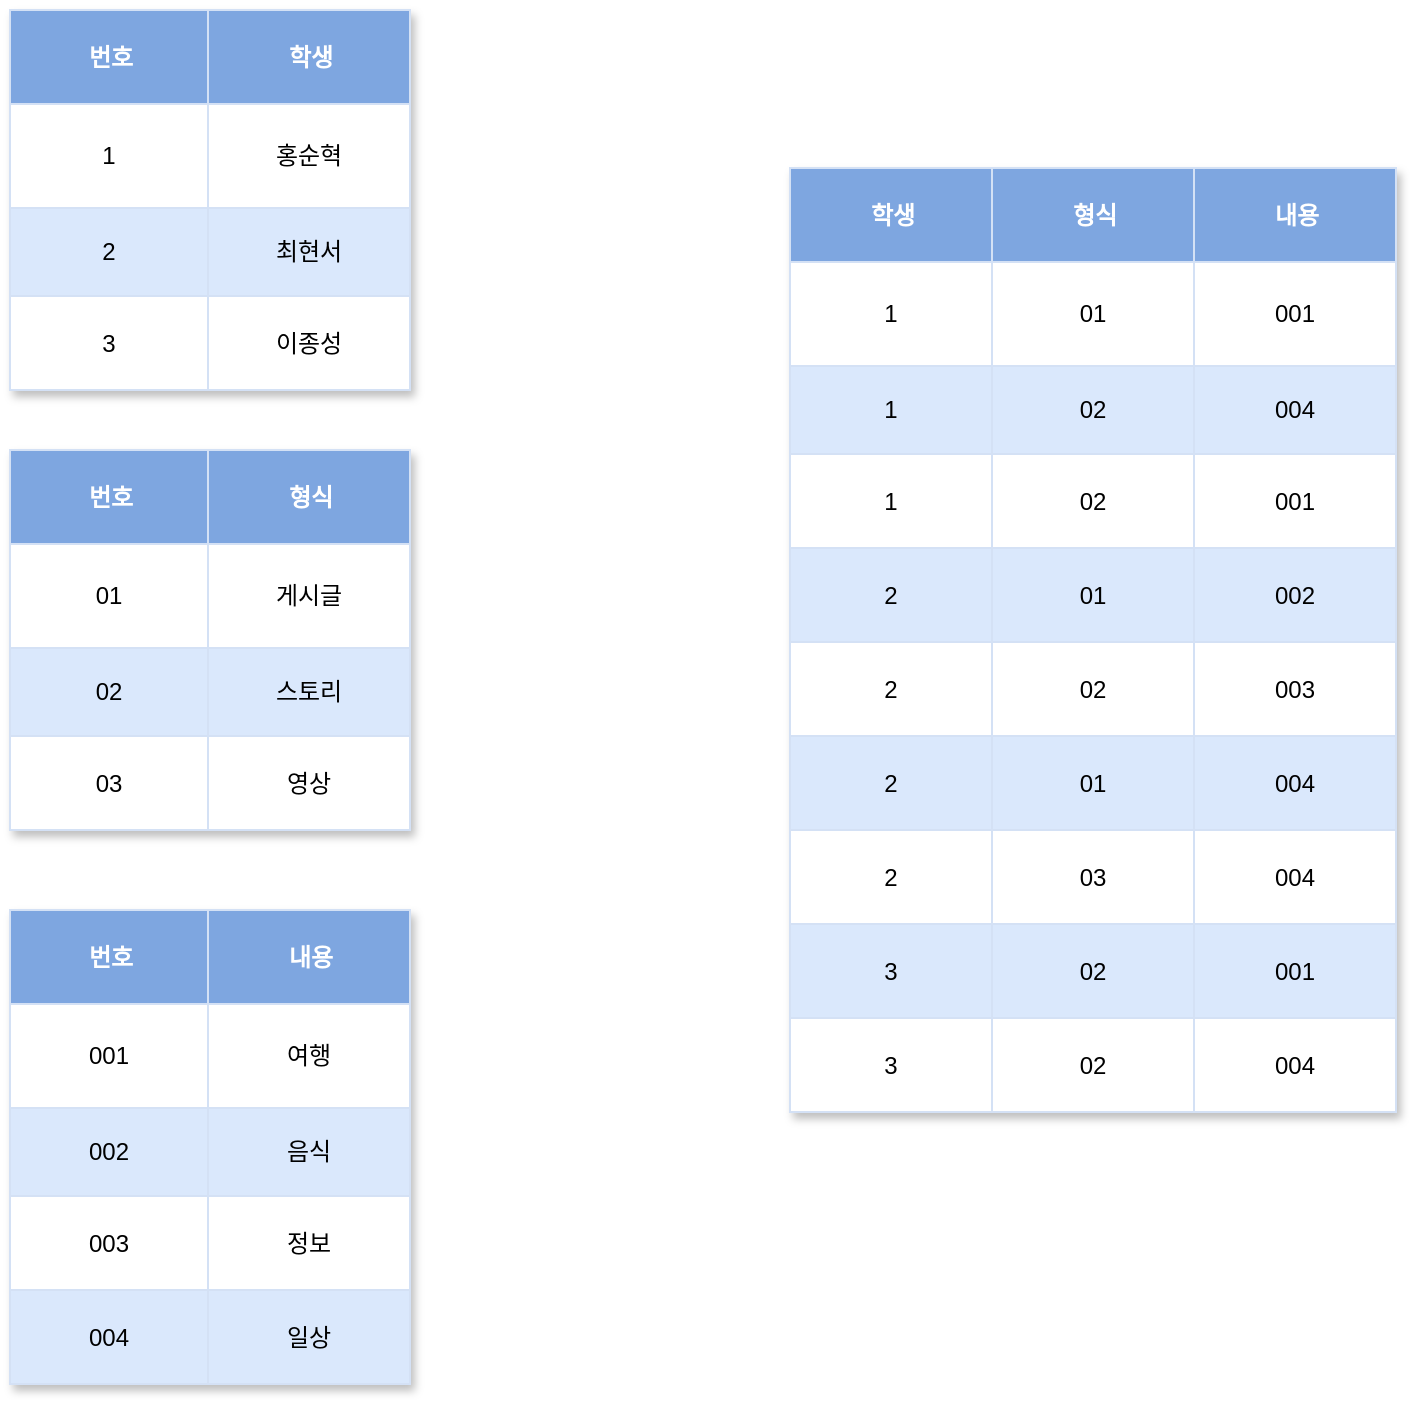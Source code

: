 <mxfile version="20.8.21" type="github">
  <diagram name="페이지-1" id="Q5ausBsm_VCxKQdPQ3gf">
    <mxGraphModel dx="1434" dy="764" grid="1" gridSize="10" guides="1" tooltips="1" connect="1" arrows="1" fold="1" page="1" pageScale="1" pageWidth="827" pageHeight="1169" math="0" shadow="0">
      <root>
        <mxCell id="0" />
        <mxCell id="1" parent="0" />
        <mxCell id="0RWG_MwPScEIBFE-M8k6-78" value="Assets" style="childLayout=tableLayout;recursiveResize=0;strokeColor=#D4E1F5;fillColor=#7EA6E0;shadow=1;strokeWidth=1;gradientColor=none;" vertex="1" parent="1">
          <mxGeometry x="50" y="480" width="200" height="237" as="geometry" />
        </mxCell>
        <mxCell id="0RWG_MwPScEIBFE-M8k6-79" style="shape=tableRow;horizontal=0;startSize=0;swimlaneHead=0;swimlaneBody=0;top=0;left=0;bottom=0;right=0;dropTarget=0;collapsible=0;recursiveResize=0;expand=0;fontStyle=0;strokeColor=#D4E1F5;fillColor=#ffffff;strokeWidth=1;" vertex="1" parent="0RWG_MwPScEIBFE-M8k6-78">
          <mxGeometry width="200" height="47" as="geometry" />
        </mxCell>
        <mxCell id="0RWG_MwPScEIBFE-M8k6-80" value="번호" style="connectable=0;recursiveResize=0;strokeColor=#D4E1F5;fillColor=#7EA6E0;align=center;fontStyle=1;fontColor=#FFFFFF;html=1;strokeWidth=1;fillStyle=auto;" vertex="1" parent="0RWG_MwPScEIBFE-M8k6-79">
          <mxGeometry width="99" height="47" as="geometry">
            <mxRectangle width="99" height="47" as="alternateBounds" />
          </mxGeometry>
        </mxCell>
        <mxCell id="0RWG_MwPScEIBFE-M8k6-81" value="내용" style="connectable=0;recursiveResize=0;strokeColor=#D4E1F5;fillColor=#7EA6E0;align=center;fontStyle=1;fontColor=#FFFFFF;html=1;strokeWidth=1;" vertex="1" parent="0RWG_MwPScEIBFE-M8k6-79">
          <mxGeometry x="99" width="101" height="47" as="geometry">
            <mxRectangle width="101" height="47" as="alternateBounds" />
          </mxGeometry>
        </mxCell>
        <mxCell id="0RWG_MwPScEIBFE-M8k6-82" value="" style="shape=tableRow;horizontal=0;startSize=0;swimlaneHead=0;swimlaneBody=0;top=0;left=0;bottom=0;right=0;dropTarget=0;collapsible=0;recursiveResize=0;expand=0;fontStyle=0;strokeColor=#D4E1F5;fillColor=#ffffff;strokeWidth=1;" vertex="1" parent="0RWG_MwPScEIBFE-M8k6-78">
          <mxGeometry y="47" width="200" height="52" as="geometry" />
        </mxCell>
        <mxCell id="0RWG_MwPScEIBFE-M8k6-83" value="001" style="connectable=0;recursiveResize=0;strokeColor=#D4E1F5;fillColor=inherit;align=center;whiteSpace=wrap;html=1;strokeWidth=1;" vertex="1" parent="0RWG_MwPScEIBFE-M8k6-82">
          <mxGeometry width="99" height="52" as="geometry">
            <mxRectangle width="99" height="52" as="alternateBounds" />
          </mxGeometry>
        </mxCell>
        <mxCell id="0RWG_MwPScEIBFE-M8k6-84" value="여행" style="connectable=0;recursiveResize=0;strokeColor=#D4E1F5;fillColor=inherit;align=center;whiteSpace=wrap;html=1;strokeWidth=1;" vertex="1" parent="0RWG_MwPScEIBFE-M8k6-82">
          <mxGeometry x="99" width="101" height="52" as="geometry">
            <mxRectangle width="101" height="52" as="alternateBounds" />
          </mxGeometry>
        </mxCell>
        <mxCell id="0RWG_MwPScEIBFE-M8k6-85" value="" style="shape=tableRow;horizontal=0;startSize=0;swimlaneHead=0;swimlaneBody=0;top=0;left=0;bottom=0;right=0;dropTarget=0;collapsible=0;recursiveResize=0;expand=0;fontStyle=1;strokeColor=#D4E1F5;fillColor=#EAF2D3;strokeWidth=1;" vertex="1" parent="0RWG_MwPScEIBFE-M8k6-78">
          <mxGeometry y="99" width="200" height="44" as="geometry" />
        </mxCell>
        <mxCell id="0RWG_MwPScEIBFE-M8k6-86" value="002" style="connectable=0;recursiveResize=0;strokeColor=#D4E1F5;fillColor=#dae8fc;whiteSpace=wrap;html=1;strokeWidth=1;" vertex="1" parent="0RWG_MwPScEIBFE-M8k6-85">
          <mxGeometry width="99" height="44" as="geometry">
            <mxRectangle width="99" height="44" as="alternateBounds" />
          </mxGeometry>
        </mxCell>
        <mxCell id="0RWG_MwPScEIBFE-M8k6-87" value="음식" style="connectable=0;recursiveResize=0;strokeColor=#D4E1F5;fillColor=#dae8fc;whiteSpace=wrap;html=1;strokeWidth=1;" vertex="1" parent="0RWG_MwPScEIBFE-M8k6-85">
          <mxGeometry x="99" width="101" height="44" as="geometry">
            <mxRectangle width="101" height="44" as="alternateBounds" />
          </mxGeometry>
        </mxCell>
        <mxCell id="0RWG_MwPScEIBFE-M8k6-88" value="" style="shape=tableRow;horizontal=0;startSize=0;swimlaneHead=0;swimlaneBody=0;top=0;left=0;bottom=0;right=0;dropTarget=0;collapsible=0;recursiveResize=0;expand=0;fontStyle=0;strokeColor=#D4E1F5;fillColor=#ffffff;strokeWidth=1;" vertex="1" parent="0RWG_MwPScEIBFE-M8k6-78">
          <mxGeometry y="143" width="200" height="47" as="geometry" />
        </mxCell>
        <mxCell id="0RWG_MwPScEIBFE-M8k6-89" value="003" style="connectable=0;recursiveResize=0;strokeColor=#D4E1F5;fillColor=inherit;fontStyle=0;align=center;whiteSpace=wrap;html=1;strokeWidth=1;" vertex="1" parent="0RWG_MwPScEIBFE-M8k6-88">
          <mxGeometry width="99" height="47" as="geometry">
            <mxRectangle width="99" height="47" as="alternateBounds" />
          </mxGeometry>
        </mxCell>
        <mxCell id="0RWG_MwPScEIBFE-M8k6-90" value="정보" style="connectable=0;recursiveResize=0;strokeColor=#D4E1F5;fillColor=inherit;fontStyle=0;align=center;whiteSpace=wrap;html=1;strokeWidth=1;" vertex="1" parent="0RWG_MwPScEIBFE-M8k6-88">
          <mxGeometry x="99" width="101" height="47" as="geometry">
            <mxRectangle width="101" height="47" as="alternateBounds" />
          </mxGeometry>
        </mxCell>
        <mxCell id="0RWG_MwPScEIBFE-M8k6-91" style="shape=tableRow;horizontal=0;startSize=0;swimlaneHead=0;swimlaneBody=0;top=0;left=0;bottom=0;right=0;dropTarget=0;collapsible=0;recursiveResize=0;expand=0;fontStyle=0;strokeColor=#6c8ebf;fillColor=#dae8fc;strokeWidth=1;" vertex="1" parent="0RWG_MwPScEIBFE-M8k6-78">
          <mxGeometry y="190" width="200" height="47" as="geometry" />
        </mxCell>
        <mxCell id="0RWG_MwPScEIBFE-M8k6-92" value="004" style="connectable=0;recursiveResize=0;strokeColor=#D4E1F5;fillColor=inherit;fontStyle=0;align=center;whiteSpace=wrap;html=1;strokeWidth=1;" vertex="1" parent="0RWG_MwPScEIBFE-M8k6-91">
          <mxGeometry width="99" height="47" as="geometry">
            <mxRectangle width="99" height="47" as="alternateBounds" />
          </mxGeometry>
        </mxCell>
        <mxCell id="0RWG_MwPScEIBFE-M8k6-93" value="일상" style="connectable=0;recursiveResize=0;strokeColor=#D4E1F5;fillColor=inherit;fontStyle=0;align=center;whiteSpace=wrap;html=1;strokeWidth=1;" vertex="1" parent="0RWG_MwPScEIBFE-M8k6-91">
          <mxGeometry x="99" width="101" height="47" as="geometry">
            <mxRectangle width="101" height="47" as="alternateBounds" />
          </mxGeometry>
        </mxCell>
        <mxCell id="0RWG_MwPScEIBFE-M8k6-94" value="Assets" style="childLayout=tableLayout;recursiveResize=0;strokeColor=#D4E1F5;fillColor=#7EA6E0;shadow=1;strokeWidth=1;gradientColor=none;" vertex="1" parent="1">
          <mxGeometry x="50" y="250" width="200" height="190" as="geometry" />
        </mxCell>
        <mxCell id="0RWG_MwPScEIBFE-M8k6-95" style="shape=tableRow;horizontal=0;startSize=0;swimlaneHead=0;swimlaneBody=0;top=0;left=0;bottom=0;right=0;dropTarget=0;collapsible=0;recursiveResize=0;expand=0;fontStyle=0;strokeColor=#D4E1F5;fillColor=#ffffff;strokeWidth=1;" vertex="1" parent="0RWG_MwPScEIBFE-M8k6-94">
          <mxGeometry width="200" height="47" as="geometry" />
        </mxCell>
        <mxCell id="0RWG_MwPScEIBFE-M8k6-96" value="번호" style="connectable=0;recursiveResize=0;strokeColor=#D4E1F5;fillColor=#7EA6E0;align=center;fontStyle=1;fontColor=#FFFFFF;html=1;strokeWidth=1;fillStyle=auto;" vertex="1" parent="0RWG_MwPScEIBFE-M8k6-95">
          <mxGeometry width="99" height="47" as="geometry">
            <mxRectangle width="99" height="47" as="alternateBounds" />
          </mxGeometry>
        </mxCell>
        <mxCell id="0RWG_MwPScEIBFE-M8k6-97" value="형식" style="connectable=0;recursiveResize=0;strokeColor=#D4E1F5;fillColor=#7EA6E0;align=center;fontStyle=1;fontColor=#FFFFFF;html=1;strokeWidth=1;" vertex="1" parent="0RWG_MwPScEIBFE-M8k6-95">
          <mxGeometry x="99" width="101" height="47" as="geometry">
            <mxRectangle width="101" height="47" as="alternateBounds" />
          </mxGeometry>
        </mxCell>
        <mxCell id="0RWG_MwPScEIBFE-M8k6-98" value="" style="shape=tableRow;horizontal=0;startSize=0;swimlaneHead=0;swimlaneBody=0;top=0;left=0;bottom=0;right=0;dropTarget=0;collapsible=0;recursiveResize=0;expand=0;fontStyle=0;strokeColor=#D4E1F5;fillColor=#ffffff;strokeWidth=1;" vertex="1" parent="0RWG_MwPScEIBFE-M8k6-94">
          <mxGeometry y="47" width="200" height="52" as="geometry" />
        </mxCell>
        <mxCell id="0RWG_MwPScEIBFE-M8k6-99" value="01" style="connectable=0;recursiveResize=0;strokeColor=#D4E1F5;fillColor=inherit;align=center;whiteSpace=wrap;html=1;strokeWidth=1;" vertex="1" parent="0RWG_MwPScEIBFE-M8k6-98">
          <mxGeometry width="99" height="52" as="geometry">
            <mxRectangle width="99" height="52" as="alternateBounds" />
          </mxGeometry>
        </mxCell>
        <mxCell id="0RWG_MwPScEIBFE-M8k6-100" value="게시글" style="connectable=0;recursiveResize=0;strokeColor=#D4E1F5;fillColor=inherit;align=center;whiteSpace=wrap;html=1;strokeWidth=1;" vertex="1" parent="0RWG_MwPScEIBFE-M8k6-98">
          <mxGeometry x="99" width="101" height="52" as="geometry">
            <mxRectangle width="101" height="52" as="alternateBounds" />
          </mxGeometry>
        </mxCell>
        <mxCell id="0RWG_MwPScEIBFE-M8k6-101" value="" style="shape=tableRow;horizontal=0;startSize=0;swimlaneHead=0;swimlaneBody=0;top=0;left=0;bottom=0;right=0;dropTarget=0;collapsible=0;recursiveResize=0;expand=0;fontStyle=1;strokeColor=#D4E1F5;fillColor=#EAF2D3;strokeWidth=1;" vertex="1" parent="0RWG_MwPScEIBFE-M8k6-94">
          <mxGeometry y="99" width="200" height="44" as="geometry" />
        </mxCell>
        <mxCell id="0RWG_MwPScEIBFE-M8k6-102" value="02" style="connectable=0;recursiveResize=0;strokeColor=#D4E1F5;fillColor=#dae8fc;whiteSpace=wrap;html=1;strokeWidth=1;" vertex="1" parent="0RWG_MwPScEIBFE-M8k6-101">
          <mxGeometry width="99" height="44" as="geometry">
            <mxRectangle width="99" height="44" as="alternateBounds" />
          </mxGeometry>
        </mxCell>
        <mxCell id="0RWG_MwPScEIBFE-M8k6-103" value="스토리" style="connectable=0;recursiveResize=0;strokeColor=#D4E1F5;fillColor=#dae8fc;whiteSpace=wrap;html=1;strokeWidth=1;" vertex="1" parent="0RWG_MwPScEIBFE-M8k6-101">
          <mxGeometry x="99" width="101" height="44" as="geometry">
            <mxRectangle width="101" height="44" as="alternateBounds" />
          </mxGeometry>
        </mxCell>
        <mxCell id="0RWG_MwPScEIBFE-M8k6-104" value="" style="shape=tableRow;horizontal=0;startSize=0;swimlaneHead=0;swimlaneBody=0;top=0;left=0;bottom=0;right=0;dropTarget=0;collapsible=0;recursiveResize=0;expand=0;fontStyle=0;strokeColor=#D4E1F5;fillColor=#ffffff;strokeWidth=1;" vertex="1" parent="0RWG_MwPScEIBFE-M8k6-94">
          <mxGeometry y="143" width="200" height="47" as="geometry" />
        </mxCell>
        <mxCell id="0RWG_MwPScEIBFE-M8k6-105" value="03" style="connectable=0;recursiveResize=0;strokeColor=#D4E1F5;fillColor=inherit;fontStyle=0;align=center;whiteSpace=wrap;html=1;strokeWidth=1;" vertex="1" parent="0RWG_MwPScEIBFE-M8k6-104">
          <mxGeometry width="99" height="47" as="geometry">
            <mxRectangle width="99" height="47" as="alternateBounds" />
          </mxGeometry>
        </mxCell>
        <mxCell id="0RWG_MwPScEIBFE-M8k6-106" value="영상" style="connectable=0;recursiveResize=0;strokeColor=#D4E1F5;fillColor=inherit;fontStyle=0;align=center;whiteSpace=wrap;html=1;strokeWidth=1;" vertex="1" parent="0RWG_MwPScEIBFE-M8k6-104">
          <mxGeometry x="99" width="101" height="47" as="geometry">
            <mxRectangle width="101" height="47" as="alternateBounds" />
          </mxGeometry>
        </mxCell>
        <mxCell id="0RWG_MwPScEIBFE-M8k6-107" value="Assets" style="childLayout=tableLayout;recursiveResize=0;strokeColor=#D4E1F5;fillColor=#7EA6E0;shadow=1;strokeWidth=1;gradientColor=none;" vertex="1" parent="1">
          <mxGeometry x="50" y="30" width="200" height="190" as="geometry" />
        </mxCell>
        <mxCell id="0RWG_MwPScEIBFE-M8k6-108" style="shape=tableRow;horizontal=0;startSize=0;swimlaneHead=0;swimlaneBody=0;top=0;left=0;bottom=0;right=0;dropTarget=0;collapsible=0;recursiveResize=0;expand=0;fontStyle=0;strokeColor=#D4E1F5;fillColor=#ffffff;strokeWidth=1;" vertex="1" parent="0RWG_MwPScEIBFE-M8k6-107">
          <mxGeometry width="200" height="47" as="geometry" />
        </mxCell>
        <mxCell id="0RWG_MwPScEIBFE-M8k6-109" value="번호" style="connectable=0;recursiveResize=0;strokeColor=#D4E1F5;fillColor=#7EA6E0;align=center;fontStyle=1;fontColor=#FFFFFF;html=1;strokeWidth=1;fillStyle=auto;" vertex="1" parent="0RWG_MwPScEIBFE-M8k6-108">
          <mxGeometry width="99" height="47" as="geometry">
            <mxRectangle width="99" height="47" as="alternateBounds" />
          </mxGeometry>
        </mxCell>
        <mxCell id="0RWG_MwPScEIBFE-M8k6-110" value="학생" style="connectable=0;recursiveResize=0;strokeColor=#D4E1F5;fillColor=#7EA6E0;align=center;fontStyle=1;fontColor=#FFFFFF;html=1;strokeWidth=1;" vertex="1" parent="0RWG_MwPScEIBFE-M8k6-108">
          <mxGeometry x="99" width="101" height="47" as="geometry">
            <mxRectangle width="101" height="47" as="alternateBounds" />
          </mxGeometry>
        </mxCell>
        <mxCell id="0RWG_MwPScEIBFE-M8k6-111" value="" style="shape=tableRow;horizontal=0;startSize=0;swimlaneHead=0;swimlaneBody=0;top=0;left=0;bottom=0;right=0;dropTarget=0;collapsible=0;recursiveResize=0;expand=0;fontStyle=0;strokeColor=#D4E1F5;fillColor=#ffffff;strokeWidth=1;" vertex="1" parent="0RWG_MwPScEIBFE-M8k6-107">
          <mxGeometry y="47" width="200" height="52" as="geometry" />
        </mxCell>
        <mxCell id="0RWG_MwPScEIBFE-M8k6-112" value="1" style="connectable=0;recursiveResize=0;strokeColor=#D4E1F5;fillColor=inherit;align=center;whiteSpace=wrap;html=1;strokeWidth=1;" vertex="1" parent="0RWG_MwPScEIBFE-M8k6-111">
          <mxGeometry width="99" height="52" as="geometry">
            <mxRectangle width="99" height="52" as="alternateBounds" />
          </mxGeometry>
        </mxCell>
        <mxCell id="0RWG_MwPScEIBFE-M8k6-113" value="홍순혁" style="connectable=0;recursiveResize=0;strokeColor=#D4E1F5;fillColor=inherit;align=center;whiteSpace=wrap;html=1;strokeWidth=1;" vertex="1" parent="0RWG_MwPScEIBFE-M8k6-111">
          <mxGeometry x="99" width="101" height="52" as="geometry">
            <mxRectangle width="101" height="52" as="alternateBounds" />
          </mxGeometry>
        </mxCell>
        <mxCell id="0RWG_MwPScEIBFE-M8k6-114" value="" style="shape=tableRow;horizontal=0;startSize=0;swimlaneHead=0;swimlaneBody=0;top=0;left=0;bottom=0;right=0;dropTarget=0;collapsible=0;recursiveResize=0;expand=0;fontStyle=1;strokeColor=#D4E1F5;fillColor=#EAF2D3;strokeWidth=1;" vertex="1" parent="0RWG_MwPScEIBFE-M8k6-107">
          <mxGeometry y="99" width="200" height="44" as="geometry" />
        </mxCell>
        <mxCell id="0RWG_MwPScEIBFE-M8k6-115" value="2" style="connectable=0;recursiveResize=0;strokeColor=#D4E1F5;fillColor=#dae8fc;whiteSpace=wrap;html=1;strokeWidth=1;" vertex="1" parent="0RWG_MwPScEIBFE-M8k6-114">
          <mxGeometry width="99" height="44" as="geometry">
            <mxRectangle width="99" height="44" as="alternateBounds" />
          </mxGeometry>
        </mxCell>
        <mxCell id="0RWG_MwPScEIBFE-M8k6-116" value="최현서" style="connectable=0;recursiveResize=0;strokeColor=#D4E1F5;fillColor=#dae8fc;whiteSpace=wrap;html=1;strokeWidth=1;" vertex="1" parent="0RWG_MwPScEIBFE-M8k6-114">
          <mxGeometry x="99" width="101" height="44" as="geometry">
            <mxRectangle width="101" height="44" as="alternateBounds" />
          </mxGeometry>
        </mxCell>
        <mxCell id="0RWG_MwPScEIBFE-M8k6-117" value="" style="shape=tableRow;horizontal=0;startSize=0;swimlaneHead=0;swimlaneBody=0;top=0;left=0;bottom=0;right=0;dropTarget=0;collapsible=0;recursiveResize=0;expand=0;fontStyle=0;strokeColor=#D4E1F5;fillColor=#ffffff;strokeWidth=1;" vertex="1" parent="0RWG_MwPScEIBFE-M8k6-107">
          <mxGeometry y="143" width="200" height="47" as="geometry" />
        </mxCell>
        <mxCell id="0RWG_MwPScEIBFE-M8k6-118" value="3" style="connectable=0;recursiveResize=0;strokeColor=#D4E1F5;fillColor=inherit;fontStyle=0;align=center;whiteSpace=wrap;html=1;strokeWidth=1;" vertex="1" parent="0RWG_MwPScEIBFE-M8k6-117">
          <mxGeometry width="99" height="47" as="geometry">
            <mxRectangle width="99" height="47" as="alternateBounds" />
          </mxGeometry>
        </mxCell>
        <mxCell id="0RWG_MwPScEIBFE-M8k6-119" value="이종성" style="connectable=0;recursiveResize=0;strokeColor=#D4E1F5;fillColor=inherit;fontStyle=0;align=center;whiteSpace=wrap;html=1;strokeWidth=1;" vertex="1" parent="0RWG_MwPScEIBFE-M8k6-117">
          <mxGeometry x="99" width="101" height="47" as="geometry">
            <mxRectangle width="101" height="47" as="alternateBounds" />
          </mxGeometry>
        </mxCell>
        <mxCell id="0RWG_MwPScEIBFE-M8k6-120" value="Assets" style="childLayout=tableLayout;recursiveResize=0;strokeColor=#D4E1F5;fillColor=#7EA6E0;shadow=1;strokeWidth=1;gradientColor=none;" vertex="1" parent="1">
          <mxGeometry x="440" y="109" width="303" height="472" as="geometry" />
        </mxCell>
        <mxCell id="0RWG_MwPScEIBFE-M8k6-121" style="shape=tableRow;horizontal=0;startSize=0;swimlaneHead=0;swimlaneBody=0;top=0;left=0;bottom=0;right=0;dropTarget=0;collapsible=0;recursiveResize=0;expand=0;fontStyle=0;strokeColor=#D4E1F5;fillColor=#ffffff;strokeWidth=1;" vertex="1" parent="0RWG_MwPScEIBFE-M8k6-120">
          <mxGeometry width="303" height="47" as="geometry" />
        </mxCell>
        <mxCell id="0RWG_MwPScEIBFE-M8k6-123" value="학생" style="connectable=0;recursiveResize=0;strokeColor=#D4E1F5;fillColor=#7EA6E0;align=center;fontStyle=1;fontColor=#FFFFFF;html=1;strokeWidth=1;" vertex="1" parent="0RWG_MwPScEIBFE-M8k6-121">
          <mxGeometry width="101" height="47" as="geometry">
            <mxRectangle width="101" height="47" as="alternateBounds" />
          </mxGeometry>
        </mxCell>
        <mxCell id="0RWG_MwPScEIBFE-M8k6-133" value="형식" style="connectable=0;recursiveResize=0;strokeColor=#D4E1F5;fillColor=#7EA6E0;align=center;fontStyle=1;fontColor=#FFFFFF;html=1;strokeWidth=1;" vertex="1" parent="0RWG_MwPScEIBFE-M8k6-121">
          <mxGeometry x="101" width="101" height="47" as="geometry">
            <mxRectangle width="101" height="47" as="alternateBounds" />
          </mxGeometry>
        </mxCell>
        <mxCell id="0RWG_MwPScEIBFE-M8k6-137" value="내용" style="connectable=0;recursiveResize=0;strokeColor=#D4E1F5;fillColor=#7EA6E0;align=center;fontStyle=1;fontColor=#FFFFFF;html=1;strokeWidth=1;" vertex="1" parent="0RWG_MwPScEIBFE-M8k6-121">
          <mxGeometry x="202" width="101" height="47" as="geometry">
            <mxRectangle width="101" height="47" as="alternateBounds" />
          </mxGeometry>
        </mxCell>
        <mxCell id="0RWG_MwPScEIBFE-M8k6-124" value="" style="shape=tableRow;horizontal=0;startSize=0;swimlaneHead=0;swimlaneBody=0;top=0;left=0;bottom=0;right=0;dropTarget=0;collapsible=0;recursiveResize=0;expand=0;fontStyle=0;strokeColor=#D4E1F5;fillColor=#ffffff;strokeWidth=1;" vertex="1" parent="0RWG_MwPScEIBFE-M8k6-120">
          <mxGeometry y="47" width="303" height="52" as="geometry" />
        </mxCell>
        <mxCell id="0RWG_MwPScEIBFE-M8k6-126" value="1" style="connectable=0;recursiveResize=0;strokeColor=#D4E1F5;fillColor=inherit;align=center;whiteSpace=wrap;html=1;strokeWidth=1;" vertex="1" parent="0RWG_MwPScEIBFE-M8k6-124">
          <mxGeometry width="101" height="52" as="geometry">
            <mxRectangle width="101" height="52" as="alternateBounds" />
          </mxGeometry>
        </mxCell>
        <mxCell id="0RWG_MwPScEIBFE-M8k6-134" value="01" style="connectable=0;recursiveResize=0;strokeColor=#D4E1F5;fillColor=inherit;align=center;whiteSpace=wrap;html=1;strokeWidth=1;" vertex="1" parent="0RWG_MwPScEIBFE-M8k6-124">
          <mxGeometry x="101" width="101" height="52" as="geometry">
            <mxRectangle width="101" height="52" as="alternateBounds" />
          </mxGeometry>
        </mxCell>
        <mxCell id="0RWG_MwPScEIBFE-M8k6-138" value="001" style="connectable=0;recursiveResize=0;strokeColor=#D4E1F5;fillColor=inherit;align=center;whiteSpace=wrap;html=1;strokeWidth=1;" vertex="1" parent="0RWG_MwPScEIBFE-M8k6-124">
          <mxGeometry x="202" width="101" height="52" as="geometry">
            <mxRectangle width="101" height="52" as="alternateBounds" />
          </mxGeometry>
        </mxCell>
        <mxCell id="0RWG_MwPScEIBFE-M8k6-127" value="" style="shape=tableRow;horizontal=0;startSize=0;swimlaneHead=0;swimlaneBody=0;top=0;left=0;bottom=0;right=0;dropTarget=0;collapsible=0;recursiveResize=0;expand=0;fontStyle=1;strokeColor=#D4E1F5;fillColor=#EAF2D3;strokeWidth=1;" vertex="1" parent="0RWG_MwPScEIBFE-M8k6-120">
          <mxGeometry y="99" width="303" height="44" as="geometry" />
        </mxCell>
        <mxCell id="0RWG_MwPScEIBFE-M8k6-129" value="1" style="connectable=0;recursiveResize=0;strokeColor=#D4E1F5;fillColor=#dae8fc;whiteSpace=wrap;html=1;strokeWidth=1;" vertex="1" parent="0RWG_MwPScEIBFE-M8k6-127">
          <mxGeometry width="101" height="44" as="geometry">
            <mxRectangle width="101" height="44" as="alternateBounds" />
          </mxGeometry>
        </mxCell>
        <mxCell id="0RWG_MwPScEIBFE-M8k6-135" value="02" style="connectable=0;recursiveResize=0;strokeColor=#D4E1F5;fillColor=#dae8fc;whiteSpace=wrap;html=1;strokeWidth=1;" vertex="1" parent="0RWG_MwPScEIBFE-M8k6-127">
          <mxGeometry x="101" width="101" height="44" as="geometry">
            <mxRectangle width="101" height="44" as="alternateBounds" />
          </mxGeometry>
        </mxCell>
        <mxCell id="0RWG_MwPScEIBFE-M8k6-139" value="004" style="connectable=0;recursiveResize=0;strokeColor=#D4E1F5;fillColor=#dae8fc;whiteSpace=wrap;html=1;strokeWidth=1;" vertex="1" parent="0RWG_MwPScEIBFE-M8k6-127">
          <mxGeometry x="202" width="101" height="44" as="geometry">
            <mxRectangle width="101" height="44" as="alternateBounds" />
          </mxGeometry>
        </mxCell>
        <mxCell id="0RWG_MwPScEIBFE-M8k6-130" value="" style="shape=tableRow;horizontal=0;startSize=0;swimlaneHead=0;swimlaneBody=0;top=0;left=0;bottom=0;right=0;dropTarget=0;collapsible=0;recursiveResize=0;expand=0;fontStyle=0;strokeColor=#D4E1F5;fillColor=#ffffff;strokeWidth=1;" vertex="1" parent="0RWG_MwPScEIBFE-M8k6-120">
          <mxGeometry y="143" width="303" height="47" as="geometry" />
        </mxCell>
        <mxCell id="0RWG_MwPScEIBFE-M8k6-132" value="1" style="connectable=0;recursiveResize=0;strokeColor=#D4E1F5;fillColor=inherit;fontStyle=0;align=center;whiteSpace=wrap;html=1;strokeWidth=1;" vertex="1" parent="0RWG_MwPScEIBFE-M8k6-130">
          <mxGeometry width="101" height="47" as="geometry">
            <mxRectangle width="101" height="47" as="alternateBounds" />
          </mxGeometry>
        </mxCell>
        <mxCell id="0RWG_MwPScEIBFE-M8k6-136" value="02" style="connectable=0;recursiveResize=0;strokeColor=#D4E1F5;fillColor=inherit;fontStyle=0;align=center;whiteSpace=wrap;html=1;strokeWidth=1;" vertex="1" parent="0RWG_MwPScEIBFE-M8k6-130">
          <mxGeometry x="101" width="101" height="47" as="geometry">
            <mxRectangle width="101" height="47" as="alternateBounds" />
          </mxGeometry>
        </mxCell>
        <mxCell id="0RWG_MwPScEIBFE-M8k6-140" value="001" style="connectable=0;recursiveResize=0;strokeColor=#D4E1F5;fillColor=inherit;fontStyle=0;align=center;whiteSpace=wrap;html=1;strokeWidth=1;" vertex="1" parent="0RWG_MwPScEIBFE-M8k6-130">
          <mxGeometry x="202" width="101" height="47" as="geometry">
            <mxRectangle width="101" height="47" as="alternateBounds" />
          </mxGeometry>
        </mxCell>
        <mxCell id="0RWG_MwPScEIBFE-M8k6-175" style="shape=tableRow;horizontal=0;startSize=0;swimlaneHead=0;swimlaneBody=0;top=0;left=0;bottom=0;right=0;dropTarget=0;collapsible=0;recursiveResize=0;expand=0;fontStyle=0;strokeColor=#6c8ebf;fillColor=#dae8fc;strokeWidth=1;" vertex="1" parent="0RWG_MwPScEIBFE-M8k6-120">
          <mxGeometry y="190" width="303" height="47" as="geometry" />
        </mxCell>
        <mxCell id="0RWG_MwPScEIBFE-M8k6-176" value="2" style="connectable=0;recursiveResize=0;strokeColor=#D4E1F5;fillColor=inherit;fontStyle=0;align=center;whiteSpace=wrap;html=1;strokeWidth=1;" vertex="1" parent="0RWG_MwPScEIBFE-M8k6-175">
          <mxGeometry width="101" height="47" as="geometry">
            <mxRectangle width="101" height="47" as="alternateBounds" />
          </mxGeometry>
        </mxCell>
        <mxCell id="0RWG_MwPScEIBFE-M8k6-177" value="01" style="connectable=0;recursiveResize=0;strokeColor=#D4E1F5;fillColor=inherit;fontStyle=0;align=center;whiteSpace=wrap;html=1;strokeWidth=1;" vertex="1" parent="0RWG_MwPScEIBFE-M8k6-175">
          <mxGeometry x="101" width="101" height="47" as="geometry">
            <mxRectangle width="101" height="47" as="alternateBounds" />
          </mxGeometry>
        </mxCell>
        <mxCell id="0RWG_MwPScEIBFE-M8k6-178" value="002" style="connectable=0;recursiveResize=0;strokeColor=#D4E1F5;fillColor=inherit;fontStyle=0;align=center;whiteSpace=wrap;html=1;strokeWidth=1;" vertex="1" parent="0RWG_MwPScEIBFE-M8k6-175">
          <mxGeometry x="202" width="101" height="47" as="geometry">
            <mxRectangle width="101" height="47" as="alternateBounds" />
          </mxGeometry>
        </mxCell>
        <mxCell id="0RWG_MwPScEIBFE-M8k6-145" style="shape=tableRow;horizontal=0;startSize=0;swimlaneHead=0;swimlaneBody=0;top=0;left=0;bottom=0;right=0;dropTarget=0;collapsible=0;recursiveResize=0;expand=0;fontStyle=0;strokeColor=#D4E1F5;fillColor=#ffffff;strokeWidth=1;" vertex="1" parent="0RWG_MwPScEIBFE-M8k6-120">
          <mxGeometry y="237" width="303" height="47" as="geometry" />
        </mxCell>
        <mxCell id="0RWG_MwPScEIBFE-M8k6-147" value="2" style="connectable=0;recursiveResize=0;strokeColor=#D4E1F5;fillColor=inherit;fontStyle=0;align=center;whiteSpace=wrap;html=1;strokeWidth=1;" vertex="1" parent="0RWG_MwPScEIBFE-M8k6-145">
          <mxGeometry width="101" height="47" as="geometry">
            <mxRectangle width="101" height="47" as="alternateBounds" />
          </mxGeometry>
        </mxCell>
        <mxCell id="0RWG_MwPScEIBFE-M8k6-148" value="02" style="connectable=0;recursiveResize=0;strokeColor=#D4E1F5;fillColor=inherit;fontStyle=0;align=center;whiteSpace=wrap;html=1;strokeWidth=1;" vertex="1" parent="0RWG_MwPScEIBFE-M8k6-145">
          <mxGeometry x="101" width="101" height="47" as="geometry">
            <mxRectangle width="101" height="47" as="alternateBounds" />
          </mxGeometry>
        </mxCell>
        <mxCell id="0RWG_MwPScEIBFE-M8k6-149" value="003" style="connectable=0;recursiveResize=0;strokeColor=#D4E1F5;fillColor=inherit;fontStyle=0;align=center;whiteSpace=wrap;html=1;strokeWidth=1;" vertex="1" parent="0RWG_MwPScEIBFE-M8k6-145">
          <mxGeometry x="202" width="101" height="47" as="geometry">
            <mxRectangle width="101" height="47" as="alternateBounds" />
          </mxGeometry>
        </mxCell>
        <mxCell id="0RWG_MwPScEIBFE-M8k6-151" style="shape=tableRow;horizontal=0;startSize=0;swimlaneHead=0;swimlaneBody=0;top=0;left=0;bottom=0;right=0;dropTarget=0;collapsible=0;recursiveResize=0;expand=0;fontStyle=0;strokeColor=#6c8ebf;fillColor=#dae8fc;strokeWidth=1;" vertex="1" parent="0RWG_MwPScEIBFE-M8k6-120">
          <mxGeometry y="284" width="303" height="47" as="geometry" />
        </mxCell>
        <mxCell id="0RWG_MwPScEIBFE-M8k6-153" value="2" style="connectable=0;recursiveResize=0;strokeColor=#D4E1F5;fillColor=inherit;fontStyle=0;align=center;whiteSpace=wrap;html=1;strokeWidth=1;" vertex="1" parent="0RWG_MwPScEIBFE-M8k6-151">
          <mxGeometry width="101" height="47" as="geometry">
            <mxRectangle width="101" height="47" as="alternateBounds" />
          </mxGeometry>
        </mxCell>
        <mxCell id="0RWG_MwPScEIBFE-M8k6-154" value="01" style="connectable=0;recursiveResize=0;strokeColor=#D4E1F5;fillColor=inherit;fontStyle=0;align=center;whiteSpace=wrap;html=1;strokeWidth=1;" vertex="1" parent="0RWG_MwPScEIBFE-M8k6-151">
          <mxGeometry x="101" width="101" height="47" as="geometry">
            <mxRectangle width="101" height="47" as="alternateBounds" />
          </mxGeometry>
        </mxCell>
        <mxCell id="0RWG_MwPScEIBFE-M8k6-155" value="004" style="connectable=0;recursiveResize=0;strokeColor=#D4E1F5;fillColor=inherit;fontStyle=0;align=center;whiteSpace=wrap;html=1;strokeWidth=1;" vertex="1" parent="0RWG_MwPScEIBFE-M8k6-151">
          <mxGeometry x="202" width="101" height="47" as="geometry">
            <mxRectangle width="101" height="47" as="alternateBounds" />
          </mxGeometry>
        </mxCell>
        <mxCell id="0RWG_MwPScEIBFE-M8k6-157" style="shape=tableRow;horizontal=0;startSize=0;swimlaneHead=0;swimlaneBody=0;top=0;left=0;bottom=0;right=0;dropTarget=0;collapsible=0;recursiveResize=0;expand=0;fontStyle=0;strokeColor=#D4E1F5;fillColor=#ffffff;strokeWidth=1;" vertex="1" parent="0RWG_MwPScEIBFE-M8k6-120">
          <mxGeometry y="331" width="303" height="47" as="geometry" />
        </mxCell>
        <mxCell id="0RWG_MwPScEIBFE-M8k6-159" value="2" style="connectable=0;recursiveResize=0;strokeColor=#D4E1F5;fillColor=inherit;fontStyle=0;align=center;whiteSpace=wrap;html=1;strokeWidth=1;" vertex="1" parent="0RWG_MwPScEIBFE-M8k6-157">
          <mxGeometry width="101" height="47" as="geometry">
            <mxRectangle width="101" height="47" as="alternateBounds" />
          </mxGeometry>
        </mxCell>
        <mxCell id="0RWG_MwPScEIBFE-M8k6-160" value="03" style="connectable=0;recursiveResize=0;strokeColor=#D4E1F5;fillColor=inherit;fontStyle=0;align=center;whiteSpace=wrap;html=1;strokeWidth=1;" vertex="1" parent="0RWG_MwPScEIBFE-M8k6-157">
          <mxGeometry x="101" width="101" height="47" as="geometry">
            <mxRectangle width="101" height="47" as="alternateBounds" />
          </mxGeometry>
        </mxCell>
        <mxCell id="0RWG_MwPScEIBFE-M8k6-161" value="004" style="connectable=0;recursiveResize=0;strokeColor=#D4E1F5;fillColor=inherit;fontStyle=0;align=center;whiteSpace=wrap;html=1;strokeWidth=1;" vertex="1" parent="0RWG_MwPScEIBFE-M8k6-157">
          <mxGeometry x="202" width="101" height="47" as="geometry">
            <mxRectangle width="101" height="47" as="alternateBounds" />
          </mxGeometry>
        </mxCell>
        <mxCell id="0RWG_MwPScEIBFE-M8k6-163" style="shape=tableRow;horizontal=0;startSize=0;swimlaneHead=0;swimlaneBody=0;top=0;left=0;bottom=0;right=0;dropTarget=0;collapsible=0;recursiveResize=0;expand=0;fontStyle=0;strokeColor=#6c8ebf;fillColor=#dae8fc;strokeWidth=1;" vertex="1" parent="0RWG_MwPScEIBFE-M8k6-120">
          <mxGeometry y="378" width="303" height="47" as="geometry" />
        </mxCell>
        <mxCell id="0RWG_MwPScEIBFE-M8k6-165" value="3" style="connectable=0;recursiveResize=0;strokeColor=#D4E1F5;fillColor=inherit;fontStyle=0;align=center;whiteSpace=wrap;html=1;strokeWidth=1;" vertex="1" parent="0RWG_MwPScEIBFE-M8k6-163">
          <mxGeometry width="101" height="47" as="geometry">
            <mxRectangle width="101" height="47" as="alternateBounds" />
          </mxGeometry>
        </mxCell>
        <mxCell id="0RWG_MwPScEIBFE-M8k6-166" value="02" style="connectable=0;recursiveResize=0;strokeColor=#D4E1F5;fillColor=inherit;fontStyle=0;align=center;whiteSpace=wrap;html=1;strokeWidth=1;" vertex="1" parent="0RWG_MwPScEIBFE-M8k6-163">
          <mxGeometry x="101" width="101" height="47" as="geometry">
            <mxRectangle width="101" height="47" as="alternateBounds" />
          </mxGeometry>
        </mxCell>
        <mxCell id="0RWG_MwPScEIBFE-M8k6-167" value="001" style="connectable=0;recursiveResize=0;strokeColor=#D4E1F5;fillColor=inherit;fontStyle=0;align=center;whiteSpace=wrap;html=1;strokeWidth=1;" vertex="1" parent="0RWG_MwPScEIBFE-M8k6-163">
          <mxGeometry x="202" width="101" height="47" as="geometry">
            <mxRectangle width="101" height="47" as="alternateBounds" />
          </mxGeometry>
        </mxCell>
        <mxCell id="0RWG_MwPScEIBFE-M8k6-169" style="shape=tableRow;horizontal=0;startSize=0;swimlaneHead=0;swimlaneBody=0;top=0;left=0;bottom=0;right=0;dropTarget=0;collapsible=0;recursiveResize=0;expand=0;fontStyle=0;strokeColor=#D4E1F5;fillColor=#ffffff;strokeWidth=1;" vertex="1" parent="0RWG_MwPScEIBFE-M8k6-120">
          <mxGeometry y="425" width="303" height="47" as="geometry" />
        </mxCell>
        <mxCell id="0RWG_MwPScEIBFE-M8k6-171" value="3" style="connectable=0;recursiveResize=0;strokeColor=#D4E1F5;fillColor=inherit;fontStyle=0;align=center;whiteSpace=wrap;html=1;strokeWidth=1;" vertex="1" parent="0RWG_MwPScEIBFE-M8k6-169">
          <mxGeometry width="101" height="47" as="geometry">
            <mxRectangle width="101" height="47" as="alternateBounds" />
          </mxGeometry>
        </mxCell>
        <mxCell id="0RWG_MwPScEIBFE-M8k6-172" value="02" style="connectable=0;recursiveResize=0;strokeColor=#D4E1F5;fillColor=inherit;fontStyle=0;align=center;whiteSpace=wrap;html=1;strokeWidth=1;" vertex="1" parent="0RWG_MwPScEIBFE-M8k6-169">
          <mxGeometry x="101" width="101" height="47" as="geometry">
            <mxRectangle width="101" height="47" as="alternateBounds" />
          </mxGeometry>
        </mxCell>
        <mxCell id="0RWG_MwPScEIBFE-M8k6-173" value="004" style="connectable=0;recursiveResize=0;strokeColor=#D4E1F5;fillColor=inherit;fontStyle=0;align=center;whiteSpace=wrap;html=1;strokeWidth=1;" vertex="1" parent="0RWG_MwPScEIBFE-M8k6-169">
          <mxGeometry x="202" width="101" height="47" as="geometry">
            <mxRectangle width="101" height="47" as="alternateBounds" />
          </mxGeometry>
        </mxCell>
      </root>
    </mxGraphModel>
  </diagram>
</mxfile>
